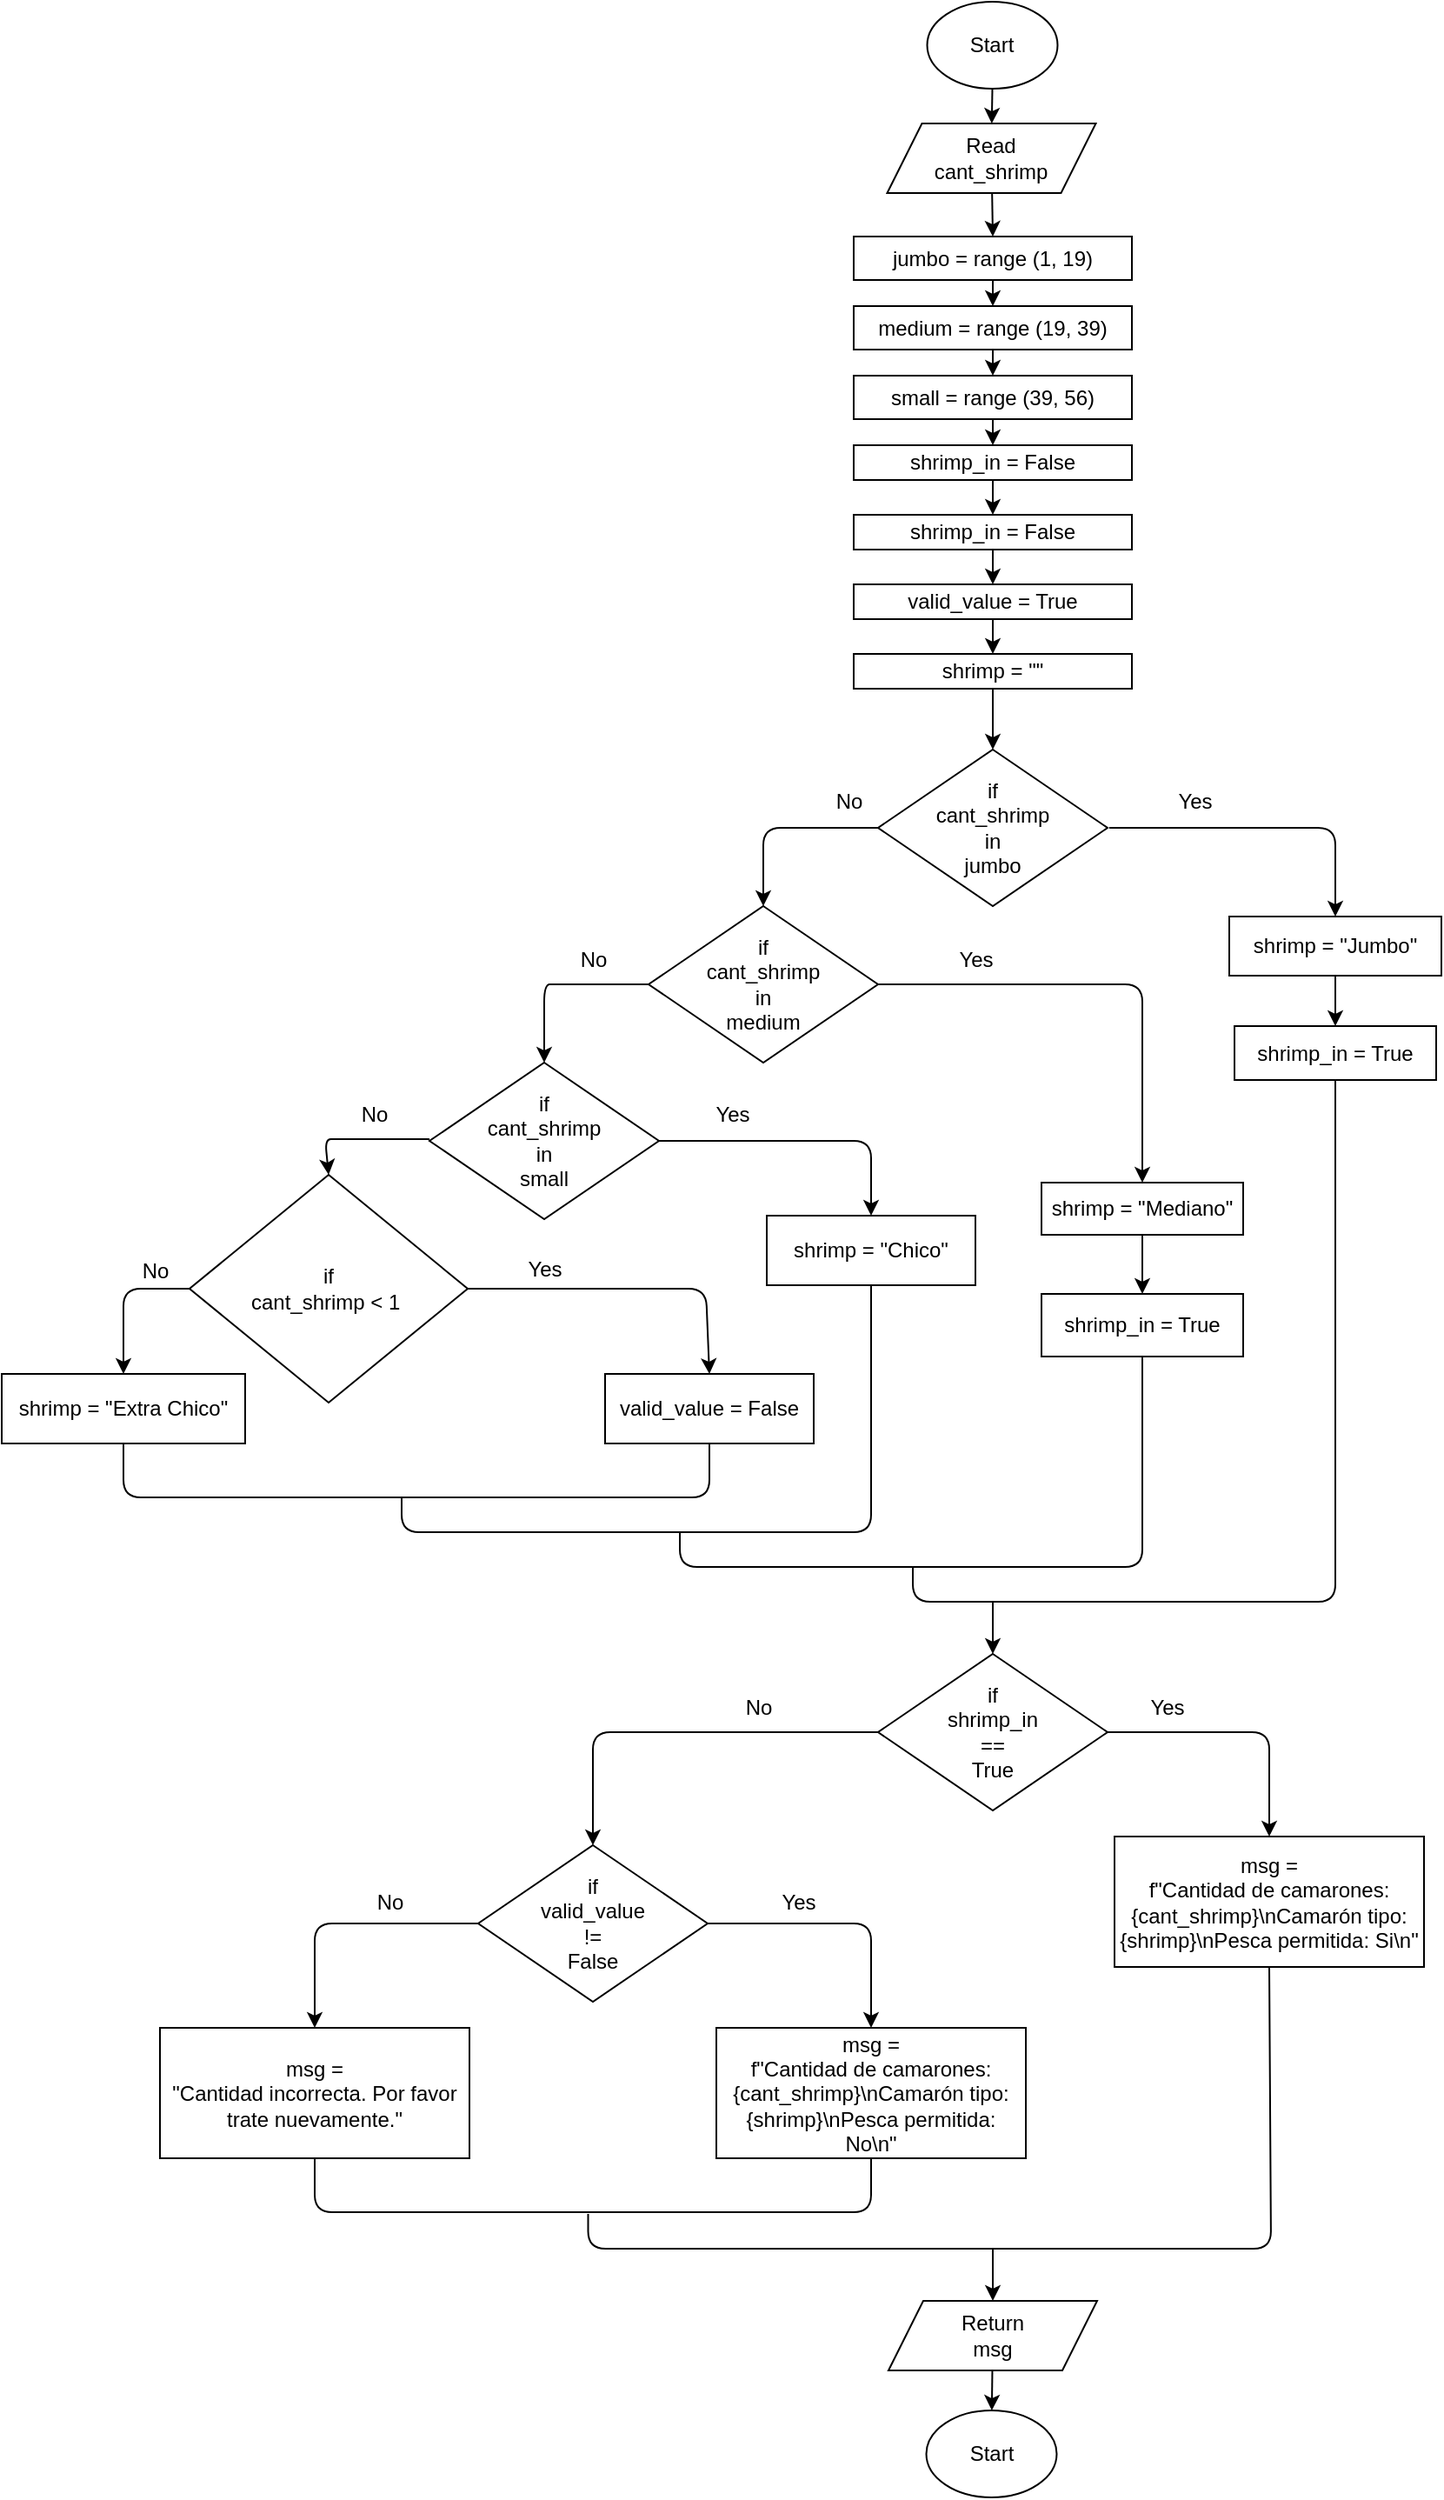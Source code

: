 <mxfile>
    <diagram id="o4JonFlr6icPQXopMlab" name="Page-1">
        <mxGraphModel dx="8" dy="1083" grid="1" gridSize="10" guides="1" tooltips="1" connect="1" arrows="1" fold="1" page="1" pageScale="1" pageWidth="850" pageHeight="1100" math="0" shadow="0">
            <root>
                <mxCell id="0"/>
                <mxCell id="1" parent="0"/>
                <mxCell id="2" value="" style="edgeStyle=none;html=1;" parent="1" source="3" target="5" edge="1">
                    <mxGeometry relative="1" as="geometry"/>
                </mxCell>
                <mxCell id="3" value="Start" style="ellipse;whiteSpace=wrap;html=1;" parent="1" vertex="1">
                    <mxGeometry x="1392.25" y="25" width="75" height="50" as="geometry"/>
                </mxCell>
                <mxCell id="4" value="" style="edgeStyle=none;html=1;entryX=0.5;entryY=0;entryDx=0;entryDy=0;" parent="1" source="5" target="8" edge="1">
                    <mxGeometry relative="1" as="geometry">
                        <mxPoint x="1429.25" y="165" as="targetPoint"/>
                    </mxGeometry>
                </mxCell>
                <mxCell id="5" value="Read&lt;br&gt;cant_shrimp" style="shape=parallelogram;perimeter=parallelogramPerimeter;whiteSpace=wrap;html=1;fixedSize=1;" parent="1" vertex="1">
                    <mxGeometry x="1369.25" y="95" width="120" height="40" as="geometry"/>
                </mxCell>
                <mxCell id="6" value="msg = &lt;br&gt;f&quot;Cantidad de camarones:{cant_shrimp}\nCamarón tipo: {shrimp}\nPesca permitida: Si\n&quot;" style="whiteSpace=wrap;html=1;align=center;" parent="1" vertex="1">
                    <mxGeometry x="1500" y="1080" width="178" height="75" as="geometry"/>
                </mxCell>
                <mxCell id="7" value="" style="edgeStyle=none;html=1;" parent="1" source="8" target="10" edge="1">
                    <mxGeometry relative="1" as="geometry"/>
                </mxCell>
                <mxCell id="8" value="jumbo = range (1, 19)" style="whiteSpace=wrap;html=1;" parent="1" vertex="1">
                    <mxGeometry x="1350" y="160" width="160" height="25" as="geometry"/>
                </mxCell>
                <mxCell id="9" value="" style="edgeStyle=none;html=1;" parent="1" source="10" target="12" edge="1">
                    <mxGeometry relative="1" as="geometry"/>
                </mxCell>
                <mxCell id="10" value="medium = range (19, 39)" style="whiteSpace=wrap;html=1;" parent="1" vertex="1">
                    <mxGeometry x="1350" y="200" width="160" height="25" as="geometry"/>
                </mxCell>
                <mxCell id="11" value="" style="edgeStyle=none;html=1;entryX=0.5;entryY=0;entryDx=0;entryDy=0;" parent="1" source="12" target="37" edge="1">
                    <mxGeometry relative="1" as="geometry">
                        <mxPoint x="1429.25" y="287.5" as="targetPoint"/>
                    </mxGeometry>
                </mxCell>
                <mxCell id="12" value="small = range (39, 56)" style="whiteSpace=wrap;html=1;" parent="1" vertex="1">
                    <mxGeometry x="1350" y="240" width="160" height="25" as="geometry"/>
                </mxCell>
                <mxCell id="15" style="edgeStyle=none;html=1;entryX=0.5;entryY=0;entryDx=0;entryDy=0;" parent="1" target="19" edge="1">
                    <mxGeometry relative="1" as="geometry">
                        <Array as="points">
                            <mxPoint x="1627" y="500"/>
                        </Array>
                        <mxPoint x="1497" y="500" as="sourcePoint"/>
                        <mxPoint x="1627" y="551" as="targetPoint"/>
                    </mxGeometry>
                </mxCell>
                <mxCell id="16" style="edgeStyle=none;html=1;entryX=0.5;entryY=0;entryDx=0;entryDy=0;" parent="1" source="17" target="20" edge="1">
                    <mxGeometry relative="1" as="geometry">
                        <Array as="points">
                            <mxPoint x="1298" y="500"/>
                        </Array>
                    </mxGeometry>
                </mxCell>
                <mxCell id="17" value="if&lt;br&gt;cant_shrimp&lt;br&gt;in&lt;br&gt;jumbo" style="rhombus;whiteSpace=wrap;html=1;" parent="1" vertex="1">
                    <mxGeometry x="1364" y="455" width="132" height="90" as="geometry"/>
                </mxCell>
                <mxCell id="18" value="" style="edgeStyle=none;html=1;" parent="1" source="19" target="54" edge="1">
                    <mxGeometry relative="1" as="geometry"/>
                </mxCell>
                <mxCell id="19" value="shrimp = &quot;Jumbo&quot;" style="whiteSpace=wrap;html=1;" parent="1" vertex="1">
                    <mxGeometry x="1566" y="551" width="122" height="34" as="geometry"/>
                </mxCell>
                <mxCell id="20" value="if&lt;br&gt;cant_shrimp&lt;br&gt;in&lt;br&gt;medium" style="rhombus;whiteSpace=wrap;html=1;" parent="1" vertex="1">
                    <mxGeometry x="1232" y="545" width="132" height="90" as="geometry"/>
                </mxCell>
                <mxCell id="21" style="edgeStyle=none;html=1;entryX=0.5;entryY=0;entryDx=0;entryDy=0;" parent="1" source="20" target="23" edge="1">
                    <mxGeometry relative="1" as="geometry">
                        <Array as="points">
                            <mxPoint x="1516" y="590"/>
                        </Array>
                        <mxPoint x="1364" y="590" as="sourcePoint"/>
                    </mxGeometry>
                </mxCell>
                <mxCell id="22" value="" style="edgeStyle=none;html=1;" parent="1" source="23" target="53" edge="1">
                    <mxGeometry relative="1" as="geometry"/>
                </mxCell>
                <mxCell id="23" value="shrimp = &quot;Mediano&quot;" style="whiteSpace=wrap;html=1;" parent="1" vertex="1">
                    <mxGeometry x="1458" y="704" width="116" height="30" as="geometry"/>
                </mxCell>
                <mxCell id="24" style="edgeStyle=none;html=1;entryX=0.5;entryY=0;entryDx=0;entryDy=0;" parent="1" target="25" edge="1">
                    <mxGeometry relative="1" as="geometry">
                        <mxPoint x="1232" y="590" as="sourcePoint"/>
                        <Array as="points">
                            <mxPoint x="1185" y="590"/>
                            <mxPoint x="1172" y="590"/>
                        </Array>
                    </mxGeometry>
                </mxCell>
                <mxCell id="25" value="if&lt;br&gt;cant_shrimp&lt;br&gt;in&lt;br&gt;small" style="rhombus;whiteSpace=wrap;html=1;" parent="1" vertex="1">
                    <mxGeometry x="1106" y="635" width="132" height="90" as="geometry"/>
                </mxCell>
                <mxCell id="26" style="edgeStyle=none;html=1;entryX=0.5;entryY=0;entryDx=0;entryDy=0;" parent="1" source="25" target="27" edge="1">
                    <mxGeometry relative="1" as="geometry">
                        <Array as="points">
                            <mxPoint x="1360" y="680"/>
                        </Array>
                        <mxPoint x="1204" y="680" as="sourcePoint"/>
                    </mxGeometry>
                </mxCell>
                <mxCell id="27" value="shrimp = &quot;Chico&quot;" style="whiteSpace=wrap;html=1;" parent="1" vertex="1">
                    <mxGeometry x="1300" y="723" width="120" height="40" as="geometry"/>
                </mxCell>
                <mxCell id="28" value="Yes" style="text;html=1;align=center;verticalAlign=middle;resizable=0;points=[];autosize=1;strokeColor=none;fillColor=none;" parent="1" vertex="1">
                    <mxGeometry x="1526" y="470" width="40" height="30" as="geometry"/>
                </mxCell>
                <mxCell id="29" value="No" style="text;html=1;align=center;verticalAlign=middle;resizable=0;points=[];autosize=1;strokeColor=none;fillColor=none;" parent="1" vertex="1">
                    <mxGeometry x="1327" y="470" width="40" height="30" as="geometry"/>
                </mxCell>
                <mxCell id="30" value="Yes" style="text;html=1;align=center;verticalAlign=middle;resizable=0;points=[];autosize=1;strokeColor=none;fillColor=none;" parent="1" vertex="1">
                    <mxGeometry x="1400" y="561" width="40" height="30" as="geometry"/>
                </mxCell>
                <mxCell id="31" value="No" style="text;html=1;align=center;verticalAlign=middle;resizable=0;points=[];autosize=1;strokeColor=none;fillColor=none;" parent="1" vertex="1">
                    <mxGeometry x="1180" y="561" width="40" height="30" as="geometry"/>
                </mxCell>
                <mxCell id="32" value="Yes" style="text;html=1;align=center;verticalAlign=middle;resizable=0;points=[];autosize=1;strokeColor=none;fillColor=none;" parent="1" vertex="1">
                    <mxGeometry x="1260" y="650" width="40" height="30" as="geometry"/>
                </mxCell>
                <mxCell id="33" style="edgeStyle=none;html=1;entryX=0.5;entryY=0;entryDx=0;entryDy=0;" parent="1" target="34" edge="1">
                    <mxGeometry relative="1" as="geometry">
                        <mxPoint x="1106" y="679" as="sourcePoint"/>
                        <Array as="points">
                            <mxPoint x="1059" y="679"/>
                            <mxPoint x="1046" y="679"/>
                        </Array>
                    </mxGeometry>
                </mxCell>
                <mxCell id="34" value="if&lt;br&gt;cant_shrimp &amp;lt; 1&amp;nbsp;" style="rhombus;whiteSpace=wrap;html=1;" parent="1" vertex="1">
                    <mxGeometry x="968" y="699.5" width="160" height="131" as="geometry"/>
                </mxCell>
                <mxCell id="35" value="No" style="text;html=1;align=center;verticalAlign=middle;resizable=0;points=[];autosize=1;strokeColor=none;fillColor=none;" parent="1" vertex="1">
                    <mxGeometry x="1054" y="650" width="40" height="30" as="geometry"/>
                </mxCell>
                <mxCell id="36" value="" style="edgeStyle=none;html=1;entryX=0.5;entryY=0;entryDx=0;entryDy=0;" parent="1" source="37" target="60" edge="1">
                    <mxGeometry relative="1" as="geometry">
                        <mxPoint x="1428.25" y="330" as="targetPoint"/>
                    </mxGeometry>
                </mxCell>
                <mxCell id="37" value="shrimp_in = False" style="whiteSpace=wrap;html=1;" parent="1" vertex="1">
                    <mxGeometry x="1350" y="280" width="160" height="20" as="geometry"/>
                </mxCell>
                <mxCell id="72" value="" style="edgeStyle=none;html=1;entryX=0.5;entryY=0;entryDx=0;entryDy=0;" parent="1" target="71" edge="1">
                    <mxGeometry relative="1" as="geometry">
                        <mxPoint x="1430" y="410" as="sourcePoint"/>
                    </mxGeometry>
                </mxCell>
                <mxCell id="74" value="" style="edgeStyle=none;html=1;exitX=0.5;exitY=1;exitDx=0;exitDy=0;entryX=0.5;entryY=0;entryDx=0;entryDy=0;" parent="1" source="39" target="71" edge="1">
                    <mxGeometry relative="1" as="geometry">
                        <mxPoint x="1430" y="390" as="sourcePoint"/>
                    </mxGeometry>
                </mxCell>
                <mxCell id="39" value="valid_value = True" style="whiteSpace=wrap;html=1;" parent="1" vertex="1">
                    <mxGeometry x="1350" y="360" width="160" height="20" as="geometry"/>
                </mxCell>
                <mxCell id="40" style="edgeStyle=none;html=1;entryX=0.5;entryY=0;entryDx=0;entryDy=0;exitX=1;exitY=0.5;exitDx=0;exitDy=0;" parent="1" source="34" target="51" edge="1">
                    <mxGeometry relative="1" as="geometry">
                        <Array as="points">
                            <mxPoint x="1265" y="765"/>
                        </Array>
                        <mxPoint x="1112" y="769" as="sourcePoint"/>
                        <mxPoint x="1265" y="814" as="targetPoint"/>
                    </mxGeometry>
                </mxCell>
                <mxCell id="41" value="Yes" style="text;html=1;align=center;verticalAlign=middle;resizable=0;points=[];autosize=1;strokeColor=none;fillColor=none;" parent="1" vertex="1">
                    <mxGeometry x="1152" y="739" width="40" height="30" as="geometry"/>
                </mxCell>
                <mxCell id="42" style="edgeStyle=none;html=1;entryX=0.5;entryY=0;entryDx=0;entryDy=0;exitX=0;exitY=0.5;exitDx=0;exitDy=0;" parent="1" source="34" target="52" edge="1">
                    <mxGeometry relative="1" as="geometry">
                        <mxPoint x="980" y="769" as="sourcePoint"/>
                        <Array as="points">
                            <mxPoint x="930" y="765"/>
                        </Array>
                        <mxPoint x="920" y="814" as="targetPoint"/>
                    </mxGeometry>
                </mxCell>
                <mxCell id="43" value="No" style="text;html=1;align=center;verticalAlign=middle;resizable=0;points=[];autosize=1;strokeColor=none;fillColor=none;" parent="1" vertex="1">
                    <mxGeometry x="928" y="740" width="40" height="30" as="geometry"/>
                </mxCell>
                <mxCell id="44" value="" style="endArrow=none;html=1;exitX=0.5;exitY=1;exitDx=0;exitDy=0;entryX=0.5;entryY=1;entryDx=0;entryDy=0;" parent="1" source="52" target="51" edge="1">
                    <mxGeometry width="50" height="50" relative="1" as="geometry">
                        <mxPoint x="920" y="854" as="sourcePoint"/>
                        <mxPoint x="1265" y="854" as="targetPoint"/>
                        <Array as="points">
                            <mxPoint x="930" y="885"/>
                            <mxPoint x="1090" y="885"/>
                            <mxPoint x="1267" y="885"/>
                        </Array>
                    </mxGeometry>
                </mxCell>
                <mxCell id="45" value="" style="endArrow=none;html=1;entryX=0.5;entryY=1;entryDx=0;entryDy=0;" parent="1" target="27" edge="1">
                    <mxGeometry width="50" height="50" relative="1" as="geometry">
                        <mxPoint x="1090" y="885" as="sourcePoint"/>
                        <mxPoint x="1180" y="575" as="targetPoint"/>
                        <Array as="points">
                            <mxPoint x="1090" y="905"/>
                            <mxPoint x="1360" y="905"/>
                        </Array>
                    </mxGeometry>
                </mxCell>
                <mxCell id="46" value="" style="endArrow=none;html=1;entryX=0.5;entryY=1;entryDx=0;entryDy=0;" parent="1" target="53" edge="1">
                    <mxGeometry width="50" height="50" relative="1" as="geometry">
                        <mxPoint x="1250" y="905" as="sourcePoint"/>
                        <mxPoint x="1516" y="755" as="targetPoint"/>
                        <Array as="points">
                            <mxPoint x="1250" y="925"/>
                            <mxPoint x="1516" y="925"/>
                        </Array>
                    </mxGeometry>
                </mxCell>
                <mxCell id="47" value="" style="endArrow=none;html=1;entryX=0.5;entryY=1;entryDx=0;entryDy=0;" parent="1" target="54" edge="1">
                    <mxGeometry width="50" height="50" relative="1" as="geometry">
                        <mxPoint x="1384" y="925" as="sourcePoint"/>
                        <mxPoint x="1627" y="685" as="targetPoint"/>
                        <Array as="points">
                            <mxPoint x="1384" y="945"/>
                            <mxPoint x="1627" y="945"/>
                        </Array>
                    </mxGeometry>
                </mxCell>
                <mxCell id="48" value="" style="endArrow=classic;html=1;entryX=0.5;entryY=0;entryDx=0;entryDy=0;" parent="1" target="50" edge="1">
                    <mxGeometry width="50" height="50" relative="1" as="geometry">
                        <mxPoint x="1430" y="945" as="sourcePoint"/>
                        <mxPoint x="1430" y="975" as="targetPoint"/>
                    </mxGeometry>
                </mxCell>
                <mxCell id="49" style="edgeStyle=none;html=1;entryX=0.5;entryY=0;entryDx=0;entryDy=0;" parent="1" source="50" target="6" edge="1">
                    <mxGeometry relative="1" as="geometry">
                        <Array as="points">
                            <mxPoint x="1589" y="1020"/>
                        </Array>
                    </mxGeometry>
                </mxCell>
                <mxCell id="50" value="if&lt;br&gt;shrimp_in&lt;br&gt;==&lt;br&gt;True" style="rhombus;whiteSpace=wrap;html=1;" parent="1" vertex="1">
                    <mxGeometry x="1364" y="975" width="132" height="90" as="geometry"/>
                </mxCell>
                <mxCell id="51" value="valid_value = False" style="whiteSpace=wrap;html=1;" parent="1" vertex="1">
                    <mxGeometry x="1207" y="814" width="120" height="40" as="geometry"/>
                </mxCell>
                <mxCell id="52" value="shrimp = &quot;Extra Chico&quot;" style="whiteSpace=wrap;html=1;" parent="1" vertex="1">
                    <mxGeometry x="860" y="814" width="140" height="40" as="geometry"/>
                </mxCell>
                <mxCell id="53" value="shrimp_in = True" style="whiteSpace=wrap;html=1;" parent="1" vertex="1">
                    <mxGeometry x="1458" y="768" width="116" height="36" as="geometry"/>
                </mxCell>
                <mxCell id="54" value="shrimp_in = True" style="whiteSpace=wrap;html=1;" parent="1" vertex="1">
                    <mxGeometry x="1569" y="614" width="116" height="31" as="geometry"/>
                </mxCell>
                <mxCell id="55" style="edgeStyle=none;html=1;exitX=0;exitY=0.5;exitDx=0;exitDy=0;entryX=0.5;entryY=0;entryDx=0;entryDy=0;entryPerimeter=0;" parent="1" source="50" target="58" edge="1">
                    <mxGeometry relative="1" as="geometry">
                        <mxPoint x="1364" y="1020" as="sourcePoint"/>
                        <Array as="points">
                            <mxPoint x="1317" y="1020"/>
                            <mxPoint x="1200" y="1020"/>
                        </Array>
                        <mxPoint x="1200" y="1085" as="targetPoint"/>
                    </mxGeometry>
                </mxCell>
                <mxCell id="56" value="No" style="text;html=1;align=center;verticalAlign=middle;resizable=0;points=[];autosize=1;strokeColor=none;fillColor=none;" parent="1" vertex="1">
                    <mxGeometry x="1275" y="991" width="40" height="30" as="geometry"/>
                </mxCell>
                <mxCell id="57" style="edgeStyle=none;html=1;entryX=0.5;entryY=0;entryDx=0;entryDy=0;" parent="1" source="58" target="63" edge="1">
                    <mxGeometry relative="1" as="geometry">
                        <Array as="points">
                            <mxPoint x="1040" y="1130"/>
                        </Array>
                    </mxGeometry>
                </mxCell>
                <mxCell id="58" value="if&lt;br&gt;valid_value&lt;br&gt;!=&lt;br&gt;False" style="rhombus;whiteSpace=wrap;html=1;" parent="1" vertex="1">
                    <mxGeometry x="1134" y="1085" width="132" height="90" as="geometry"/>
                </mxCell>
                <mxCell id="59" style="edgeStyle=none;html=1;entryX=0.5;entryY=0;entryDx=0;entryDy=0;" parent="1" source="60" target="39" edge="1">
                    <mxGeometry relative="1" as="geometry"/>
                </mxCell>
                <mxCell id="60" value="shrimp_in = False" style="whiteSpace=wrap;html=1;" parent="1" vertex="1">
                    <mxGeometry x="1350" y="320" width="160" height="20" as="geometry"/>
                </mxCell>
                <mxCell id="61" value="msg = &lt;br&gt;f&quot;Cantidad de camarones:{cant_shrimp}\nCamarón tipo: {shrimp}\nPesca permitida: No\n&quot;" style="whiteSpace=wrap;html=1;align=center;" parent="1" vertex="1">
                    <mxGeometry x="1271" y="1190" width="178" height="75" as="geometry"/>
                </mxCell>
                <mxCell id="62" style="edgeStyle=none;html=1;entryX=0.5;entryY=0;entryDx=0;entryDy=0;" parent="1" target="61" edge="1">
                    <mxGeometry relative="1" as="geometry">
                        <mxPoint x="1266" y="1130" as="sourcePoint"/>
                        <Array as="points">
                            <mxPoint x="1360" y="1130"/>
                        </Array>
                    </mxGeometry>
                </mxCell>
                <mxCell id="63" value="msg = &lt;br&gt;&quot;Cantidad incorrecta. Por favor trate nuevamente.&quot;" style="whiteSpace=wrap;html=1;align=center;" parent="1" vertex="1">
                    <mxGeometry x="951" y="1190" width="178" height="75" as="geometry"/>
                </mxCell>
                <mxCell id="64" value="" style="endArrow=none;html=1;exitX=0.5;exitY=1;exitDx=0;exitDy=0;entryX=0.5;entryY=1;entryDx=0;entryDy=0;" parent="1" source="63" target="61" edge="1">
                    <mxGeometry width="50" height="50" relative="1" as="geometry">
                        <mxPoint x="1040" y="1265" as="sourcePoint"/>
                        <mxPoint x="1360" y="1260" as="targetPoint"/>
                        <Array as="points">
                            <mxPoint x="1040" y="1296"/>
                            <mxPoint x="1200" y="1296"/>
                            <mxPoint x="1360" y="1296"/>
                        </Array>
                    </mxGeometry>
                </mxCell>
                <mxCell id="65" value="" style="endArrow=none;html=1;entryX=0.5;entryY=1;entryDx=0;entryDy=0;" parent="1" target="6" edge="1">
                    <mxGeometry width="50" height="50" relative="1" as="geometry">
                        <mxPoint x="1197.25" y="1297" as="sourcePoint"/>
                        <mxPoint x="1467.25" y="1175" as="targetPoint"/>
                        <Array as="points">
                            <mxPoint x="1197.25" y="1317"/>
                            <mxPoint x="1590" y="1317"/>
                        </Array>
                    </mxGeometry>
                </mxCell>
                <mxCell id="66" value="Yes" style="text;html=1;align=center;verticalAlign=middle;resizable=0;points=[];autosize=1;strokeColor=none;fillColor=none;" parent="1" vertex="1">
                    <mxGeometry x="1510" y="991" width="40" height="30" as="geometry"/>
                </mxCell>
                <mxCell id="67" value="" style="edgeStyle=none;html=1;" parent="1" source="68" target="70" edge="1">
                    <mxGeometry relative="1" as="geometry"/>
                </mxCell>
                <mxCell id="68" value="Return&lt;br&gt;msg" style="shape=parallelogram;perimeter=parallelogramPerimeter;whiteSpace=wrap;html=1;fixedSize=1;" parent="1" vertex="1">
                    <mxGeometry x="1370" y="1347" width="120" height="40" as="geometry"/>
                </mxCell>
                <mxCell id="69" value="" style="endArrow=classic;html=1;entryX=0.5;entryY=0;entryDx=0;entryDy=0;" parent="1" target="68" edge="1">
                    <mxGeometry width="50" height="50" relative="1" as="geometry">
                        <mxPoint x="1430" y="1317" as="sourcePoint"/>
                        <mxPoint x="1320" y="987" as="targetPoint"/>
                    </mxGeometry>
                </mxCell>
                <mxCell id="70" value="Start" style="ellipse;whiteSpace=wrap;html=1;" parent="1" vertex="1">
                    <mxGeometry x="1391.75" y="1410" width="75" height="50" as="geometry"/>
                </mxCell>
                <mxCell id="73" value="" style="edgeStyle=none;html=1;" parent="1" source="71" target="17" edge="1">
                    <mxGeometry relative="1" as="geometry"/>
                </mxCell>
                <mxCell id="71" value="shrimp = &quot;&quot;" style="whiteSpace=wrap;html=1;" parent="1" vertex="1">
                    <mxGeometry x="1350" y="400" width="160" height="20" as="geometry"/>
                </mxCell>
                <mxCell id="75" value="No" style="text;html=1;align=center;verticalAlign=middle;resizable=0;points=[];autosize=1;strokeColor=none;fillColor=none;" parent="1" vertex="1">
                    <mxGeometry x="1062.5" y="1102.5" width="40" height="30" as="geometry"/>
                </mxCell>
                <mxCell id="76" value="Yes" style="text;html=1;align=center;verticalAlign=middle;resizable=0;points=[];autosize=1;strokeColor=none;fillColor=none;" parent="1" vertex="1">
                    <mxGeometry x="1297.5" y="1102.5" width="40" height="30" as="geometry"/>
                </mxCell>
            </root>
        </mxGraphModel>
    </diagram>
</mxfile>